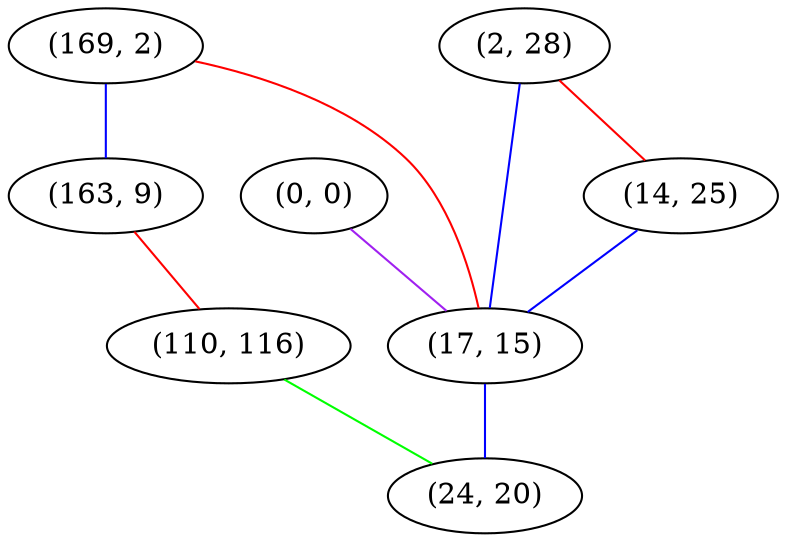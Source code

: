 graph "" {
"(0, 0)";
"(2, 28)";
"(169, 2)";
"(14, 25)";
"(163, 9)";
"(110, 116)";
"(17, 15)";
"(24, 20)";
"(0, 0)" -- "(17, 15)"  [color=purple, key=0, weight=4];
"(2, 28)" -- "(14, 25)"  [color=red, key=0, weight=1];
"(2, 28)" -- "(17, 15)"  [color=blue, key=0, weight=3];
"(169, 2)" -- "(163, 9)"  [color=blue, key=0, weight=3];
"(169, 2)" -- "(17, 15)"  [color=red, key=0, weight=1];
"(14, 25)" -- "(17, 15)"  [color=blue, key=0, weight=3];
"(163, 9)" -- "(110, 116)"  [color=red, key=0, weight=1];
"(110, 116)" -- "(24, 20)"  [color=green, key=0, weight=2];
"(17, 15)" -- "(24, 20)"  [color=blue, key=0, weight=3];
}

